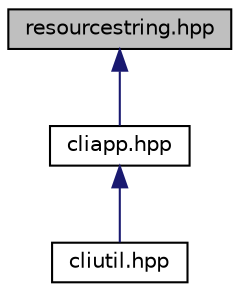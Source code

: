 digraph "resourcestring.hpp"
{
  edge [fontname="Helvetica",fontsize="10",labelfontname="Helvetica",labelfontsize="10"];
  node [fontname="Helvetica",fontsize="10",shape=record];
  Node1 [label="resourcestring.hpp",height=0.2,width=0.4,color="black", fillcolor="grey75", style="filled", fontcolor="black"];
  Node1 -> Node2 [dir="back",color="midnightblue",fontsize="10",style="solid",fontname="Helvetica"];
  Node2 -> Node3 [dir="back",color="midnightblue",fontsize="10",style="solid",fontname="Helvetica"];
  Node2 [label="cliapp.hpp",height=0.2,width=0.4,color="black", fillcolor="white", style="filled",URL="$cliapp_8hpp.html"];
  Node3 [label="cliutil.hpp",height=0.2,width=0.4,color="black", fillcolor="white", style="filled",URL="$cliutil_8hpp.html"];
}


